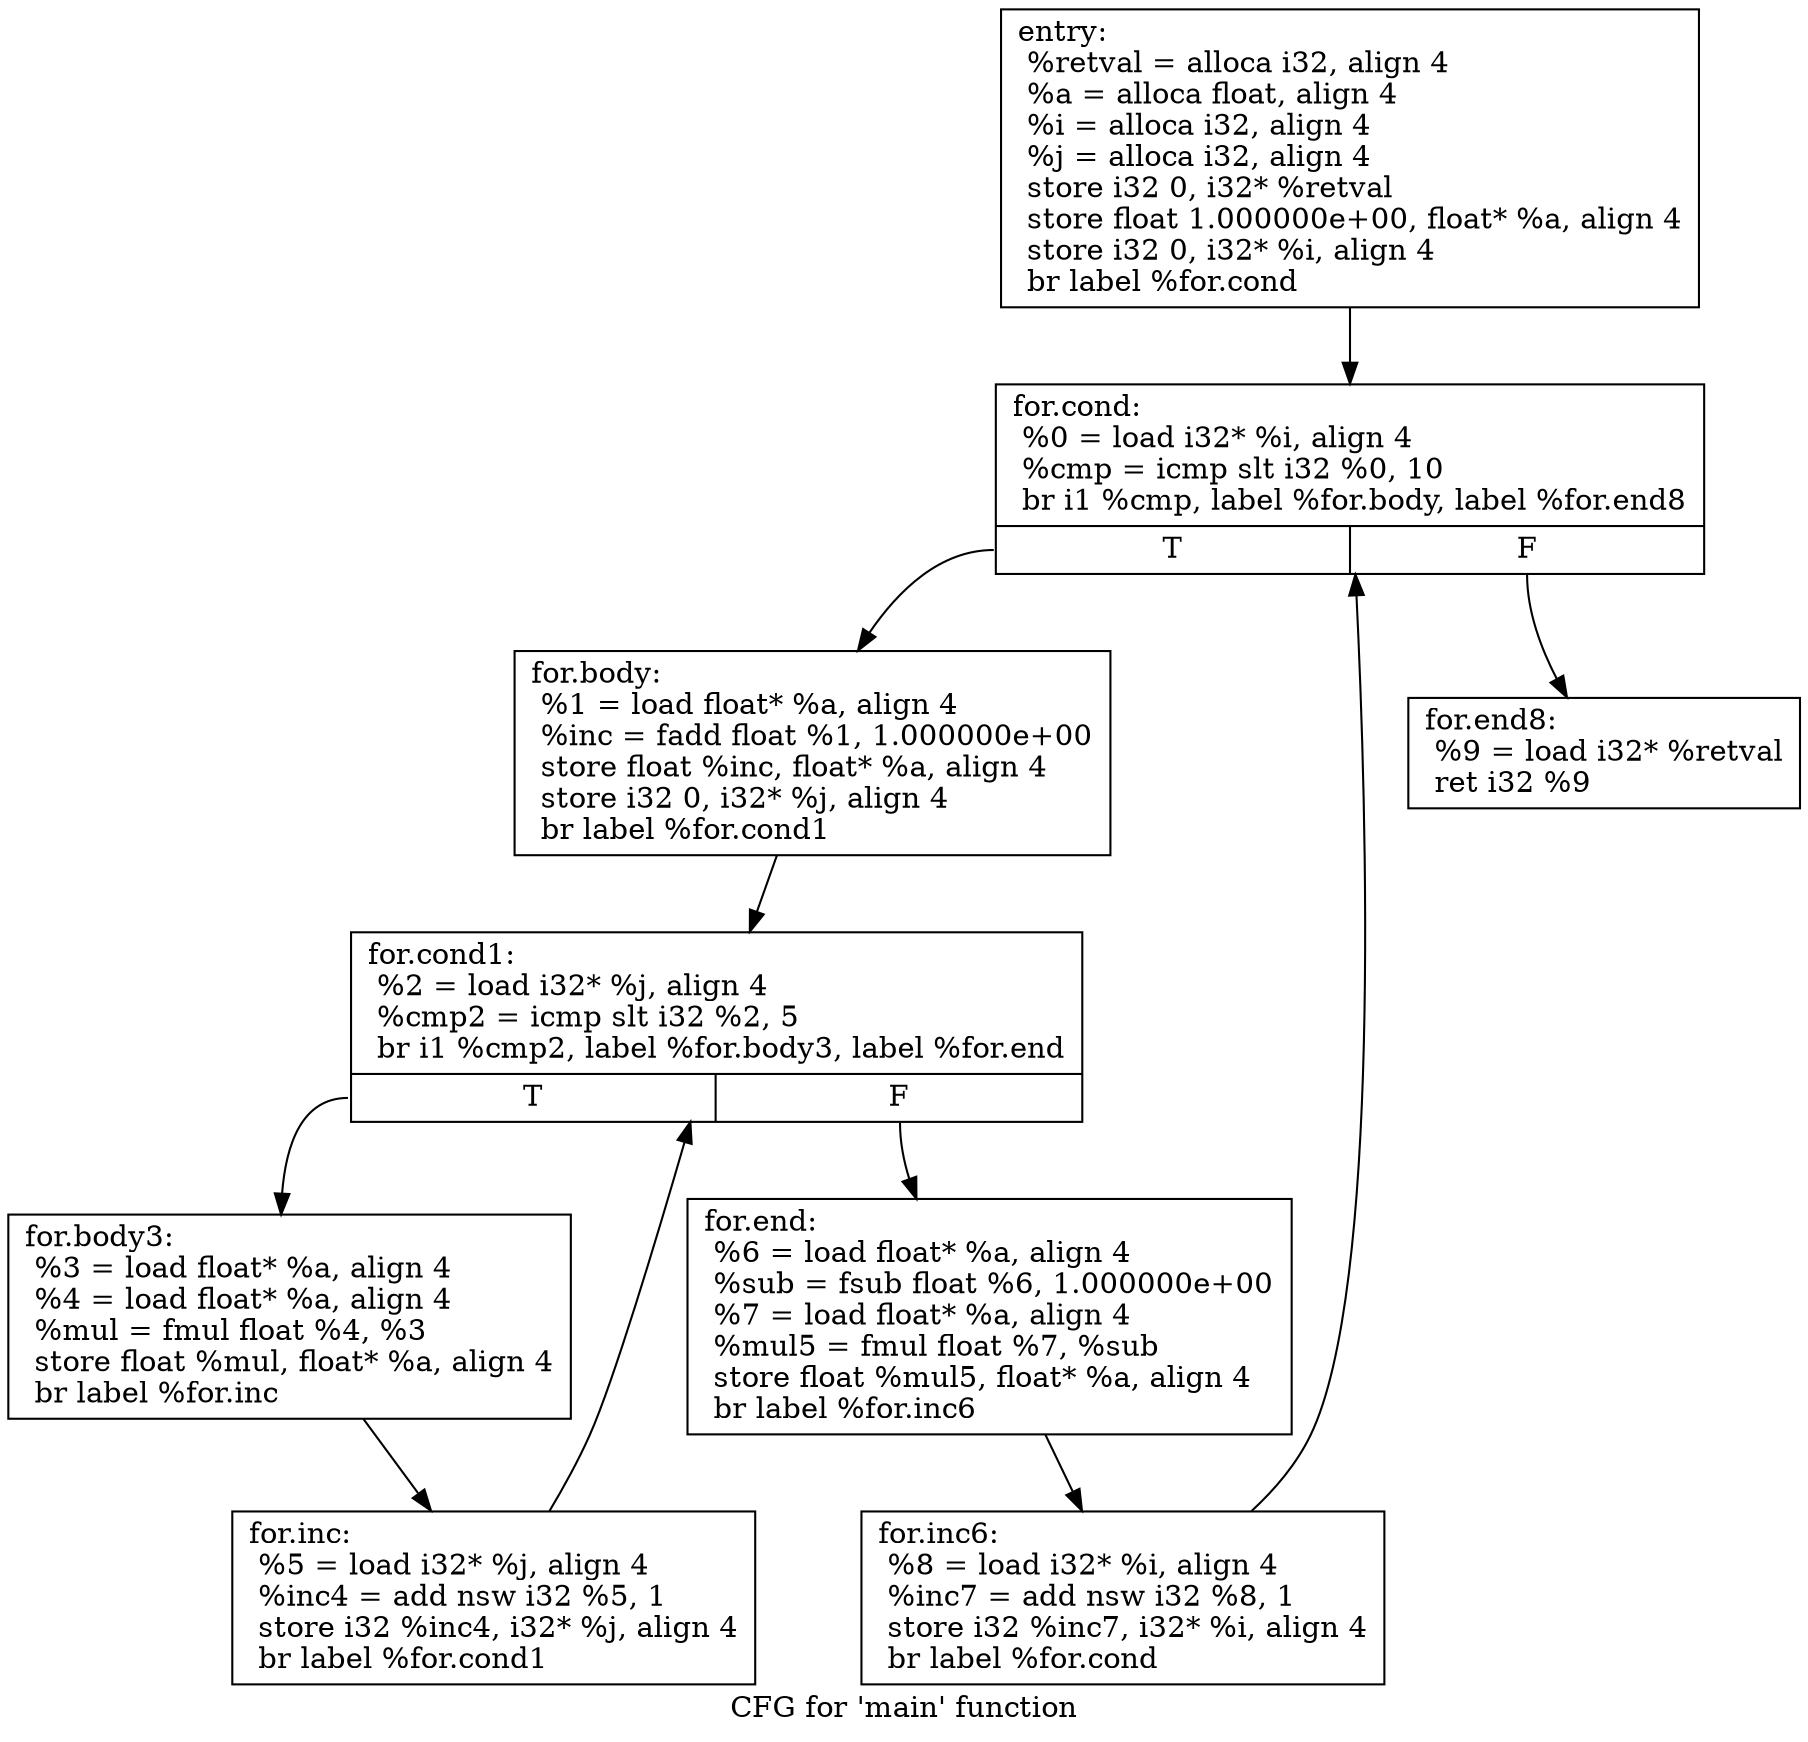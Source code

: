 digraph "CFG for 'main' function" {
	label="CFG for 'main' function";

	Node0x1aa6bf0 [shape=record,label="{entry:\l  %retval = alloca i32, align 4\l  %a = alloca float, align 4\l  %i = alloca i32, align 4\l  %j = alloca i32, align 4\l  store i32 0, i32* %retval\l  store float 1.000000e+00, float* %a, align 4\l  store i32 0, i32* %i, align 4\l  br label %for.cond\l}"];
	Node0x1aa6bf0 -> Node0x1aa6c50;
	Node0x1aa6c50 [shape=record,label="{for.cond:                                         \l  %0 = load i32* %i, align 4\l  %cmp = icmp slt i32 %0, 10\l  br i1 %cmp, label %for.body, label %for.end8\l|{<s0>T|<s1>F}}"];
	Node0x1aa6c50:s0 -> Node0x1aa73c0;
	Node0x1aa6c50:s1 -> Node0x1aa6230;
	Node0x1aa73c0 [shape=record,label="{for.body:                                         \l  %1 = load float* %a, align 4\l  %inc = fadd float %1, 1.000000e+00\l  store float %inc, float* %a, align 4\l  store i32 0, i32* %j, align 4\l  br label %for.cond1\l}"];
	Node0x1aa73c0 -> Node0x1aa7420;
	Node0x1aa7420 [shape=record,label="{for.cond1:                                        \l  %2 = load i32* %j, align 4\l  %cmp2 = icmp slt i32 %2, 5\l  br i1 %cmp2, label %for.body3, label %for.end\l|{<s0>T|<s1>F}}"];
	Node0x1aa7420:s0 -> Node0x1aa7480;
	Node0x1aa7420:s1 -> Node0x1aa6170;
	Node0x1aa7480 [shape=record,label="{for.body3:                                        \l  %3 = load float* %a, align 4\l  %4 = load float* %a, align 4\l  %mul = fmul float %4, %3\l  store float %mul, float* %a, align 4\l  br label %for.inc\l}"];
	Node0x1aa7480 -> Node0x1aa74e0;
	Node0x1aa74e0 [shape=record,label="{for.inc:                                          \l  %5 = load i32* %j, align 4\l  %inc4 = add nsw i32 %5, 1\l  store i32 %inc4, i32* %j, align 4\l  br label %for.cond1\l}"];
	Node0x1aa74e0 -> Node0x1aa7420;
	Node0x1aa6170 [shape=record,label="{for.end:                                          \l  %6 = load float* %a, align 4\l  %sub = fsub float %6, 1.000000e+00\l  %7 = load float* %a, align 4\l  %mul5 = fmul float %7, %sub\l  store float %mul5, float* %a, align 4\l  br label %for.inc6\l}"];
	Node0x1aa6170 -> Node0x1aa61d0;
	Node0x1aa61d0 [shape=record,label="{for.inc6:                                         \l  %8 = load i32* %i, align 4\l  %inc7 = add nsw i32 %8, 1\l  store i32 %inc7, i32* %i, align 4\l  br label %for.cond\l}"];
	Node0x1aa61d0 -> Node0x1aa6c50;
	Node0x1aa6230 [shape=record,label="{for.end8:                                         \l  %9 = load i32* %retval\l  ret i32 %9\l}"];
}
